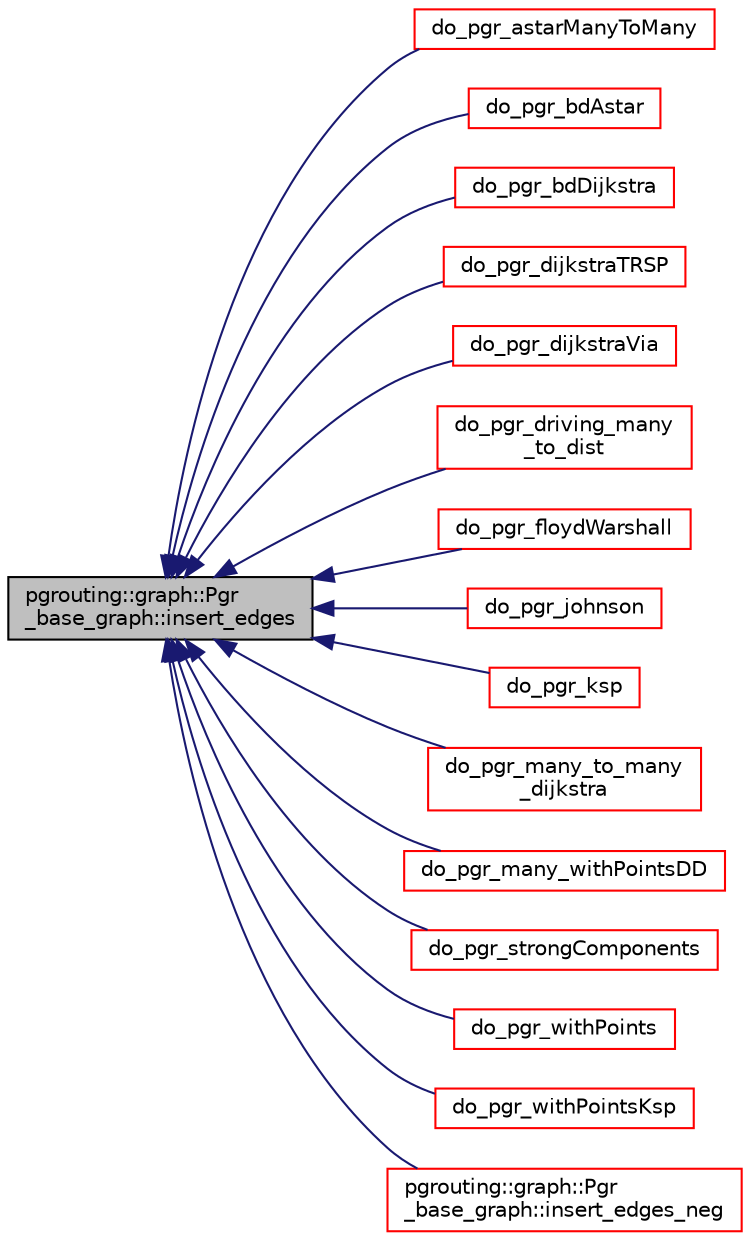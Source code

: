 digraph "pgrouting::graph::Pgr_base_graph::insert_edges"
{
  edge [fontname="Helvetica",fontsize="10",labelfontname="Helvetica",labelfontsize="10"];
  node [fontname="Helvetica",fontsize="10",shape=record];
  rankdir="LR";
  Node107 [label="pgrouting::graph::Pgr\l_base_graph::insert_edges",height=0.2,width=0.4,color="black", fillcolor="grey75", style="filled", fontcolor="black"];
  Node107 -> Node108 [dir="back",color="midnightblue",fontsize="10",style="solid",fontname="Helvetica"];
  Node108 [label="do_pgr_astarManyToMany",height=0.2,width=0.4,color="red", fillcolor="white", style="filled",URL="$astar__driver_8h.html#a9d704ded9944c8b035f5f37e42e587cb"];
  Node107 -> Node111 [dir="back",color="midnightblue",fontsize="10",style="solid",fontname="Helvetica"];
  Node111 [label="do_pgr_bdAstar",height=0.2,width=0.4,color="red", fillcolor="white", style="filled",URL="$bdAstar__driver_8h.html#aaa83efe9d05a08432a2f0bff6fd8ccd0"];
  Node107 -> Node114 [dir="back",color="midnightblue",fontsize="10",style="solid",fontname="Helvetica"];
  Node114 [label="do_pgr_bdDijkstra",height=0.2,width=0.4,color="red", fillcolor="white", style="filled",URL="$bdDijkstra__driver_8h.html#a3130ae6176d30a4071dd3293517df04b"];
  Node107 -> Node117 [dir="back",color="midnightblue",fontsize="10",style="solid",fontname="Helvetica"];
  Node117 [label="do_pgr_dijkstraTRSP",height=0.2,width=0.4,color="red", fillcolor="white", style="filled",URL="$dijkstraTRSP__driver_8h.html#a965e2aa38abf784f42097b60cd55a06a"];
  Node107 -> Node120 [dir="back",color="midnightblue",fontsize="10",style="solid",fontname="Helvetica"];
  Node120 [label="do_pgr_dijkstraVia",height=0.2,width=0.4,color="red", fillcolor="white", style="filled",URL="$dijkstraVia__driver_8h.html#a65bae4bd90fab026ee5f54f17655e776"];
  Node107 -> Node123 [dir="back",color="midnightblue",fontsize="10",style="solid",fontname="Helvetica"];
  Node123 [label="do_pgr_driving_many\l_to_dist",height=0.2,width=0.4,color="red", fillcolor="white", style="filled",URL="$drivedist__driver_8h.html#a1e65fbf0a2804179d6164355030a560f"];
  Node107 -> Node126 [dir="back",color="midnightblue",fontsize="10",style="solid",fontname="Helvetica"];
  Node126 [label="do_pgr_floydWarshall",height=0.2,width=0.4,color="red", fillcolor="white", style="filled",URL="$floydWarshall__driver_8h.html#ab17ad1485c10f4ae85789cd1ba05abdd"];
  Node107 -> Node129 [dir="back",color="midnightblue",fontsize="10",style="solid",fontname="Helvetica"];
  Node129 [label="do_pgr_johnson",height=0.2,width=0.4,color="red", fillcolor="white", style="filled",URL="$johnson__driver_8h.html#a4703daa6b2bebc5f8690e6b518ec8466"];
  Node107 -> Node132 [dir="back",color="midnightblue",fontsize="10",style="solid",fontname="Helvetica"];
  Node132 [label="do_pgr_ksp",height=0.2,width=0.4,color="red", fillcolor="white", style="filled",URL="$ksp__driver_8h.html#a3a6b179e9d899339873dfce89802dd78"];
  Node107 -> Node135 [dir="back",color="midnightblue",fontsize="10",style="solid",fontname="Helvetica"];
  Node135 [label="do_pgr_many_to_many\l_dijkstra",height=0.2,width=0.4,color="red", fillcolor="white", style="filled",URL="$dijkstra__driver_8h.html#af572deb404f5e6d9e905c248294eac3b"];
  Node107 -> Node138 [dir="back",color="midnightblue",fontsize="10",style="solid",fontname="Helvetica"];
  Node138 [label="do_pgr_many_withPointsDD",height=0.2,width=0.4,color="red", fillcolor="white", style="filled",URL="$withPoints__dd__driver_8h.html#a9072c7cdc9f6a0533c81fce96a11f580"];
  Node107 -> Node141 [dir="back",color="midnightblue",fontsize="10",style="solid",fontname="Helvetica"];
  Node141 [label="do_pgr_strongComponents",height=0.2,width=0.4,color="red", fillcolor="white", style="filled",URL="$strongComponents__driver_8h.html#a7f9041dbe45b9f72d7a42e6ed3a311ac"];
  Node107 -> Node144 [dir="back",color="midnightblue",fontsize="10",style="solid",fontname="Helvetica"];
  Node144 [label="do_pgr_withPoints",height=0.2,width=0.4,color="red", fillcolor="white", style="filled",URL="$withPoints__driver_8h.html#a21c2758706c9735f75143b96fe93defd"];
  Node107 -> Node147 [dir="back",color="midnightblue",fontsize="10",style="solid",fontname="Helvetica"];
  Node147 [label="do_pgr_withPointsKsp",height=0.2,width=0.4,color="red", fillcolor="white", style="filled",URL="$withPoints__ksp__driver_8h.html#aa374de107bce7c8ad6bdefdc60cd94ae"];
  Node107 -> Node150 [dir="back",color="midnightblue",fontsize="10",style="solid",fontname="Helvetica"];
  Node150 [label="pgrouting::graph::Pgr\l_base_graph::insert_edges_neg",height=0.2,width=0.4,color="red", fillcolor="white", style="filled",URL="$classpgrouting_1_1graph_1_1Pgr__base__graph.html#a47d90c66d212d0a023a79d2d6ab8262f"];
}

